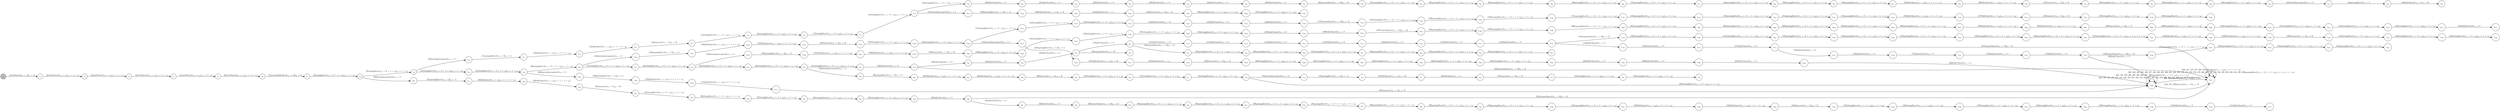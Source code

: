 digraph EFSM{
  graph [rankdir="LR", fontname="Latin Modern Math"];
  node [color="black", fillcolor="white", shape="circle", style="filled", fontname="Latin Modern Math"];
  edge [fontname="Latin Modern Math"];

  s0[fillcolor="gray", label=<s<sub>0</sub>>];
  s1[label=<s<sub>1</sub>>];
  s2[label=<s<sub>2</sub>>];
  s3[label=<s<sub>3</sub>>];
  s4[label=<s<sub>4</sub>>];
  s5[label=<s<sub>5</sub>>];
  s6[label=<s<sub>6</sub>>];
  s7[label=<s<sub>7</sub>>];
  s8[label=<s<sub>8</sub>>];
  s9[label=<s<sub>9</sub>>];
  s10[label=<s<sub>10</sub>>];
  s11[label=<s<sub>11</sub>>];
  s12[label=<s<sub>12</sub>>];
  s13[label=<s<sub>13</sub>>];
  s14[label=<s<sub>14</sub>>];
  s15[label=<s<sub>15</sub>>];
  s16[label=<s<sub>16</sub>>];
  s17[label=<s<sub>17</sub>>];
  s18[label=<s<sub>18</sub>>];
  s19[label=<s<sub>19</sub>>];
  s20[label=<s<sub>20</sub>>];
  s21[label=<s<sub>21</sub>>];
  s22[label=<s<sub>22</sub>>];
  s23[label=<s<sub>23</sub>>];
  s24[label=<s<sub>24</sub>>];
  s25[label=<s<sub>25</sub>>];
  s26[label=<s<sub>26</sub>>];
  s27[label=<s<sub>27</sub>>];
  s28[label=<s<sub>28</sub>>];
  s29[label=<s<sub>29</sub>>];
  s30[label=<s<sub>30</sub>>];
  s31[label=<s<sub>31</sub>>];
  s32[label=<s<sub>32</sub>>];
  s33[label=<s<sub>33</sub>>];
  s34[label=<s<sub>34</sub>>];
  s35[label=<s<sub>35</sub>>];
  s36[label=<s<sub>36</sub>>];
  s37[label=<s<sub>37</sub>>];
  s38[label=<s<sub>38</sub>>];
  s39[label=<s<sub>39</sub>>];
  s40[label=<s<sub>40</sub>>];
  s41[label=<s<sub>41</sub>>];
  s42[label=<s<sub>42</sub>>];
  s43[label=<s<sub>43</sub>>];
  s44[label=<s<sub>44</sub>>];
  s45[label=<s<sub>45</sub>>];
  s46[label=<s<sub>46</sub>>];
  s47[label=<s<sub>47</sub>>];
  s48[label=<s<sub>48</sub>>];
  s49[label=<s<sub>49</sub>>];
  s50[label=<s<sub>50</sub>>];
  s51[label=<s<sub>51</sub>>];
  s52[label=<s<sub>52</sub>>];
  s53[label=<s<sub>53</sub>>];
  s54[label=<s<sub>54</sub>>];
  s55[label=<s<sub>55</sub>>];
  s56[label=<s<sub>56</sub>>];
  s57[label=<s<sub>57</sub>>];
  s58[label=<s<sub>58</sub>>];
  s59[label=<s<sub>59</sub>>];
  s60[label=<s<sub>60</sub>>];
  s61[label=<s<sub>61</sub>>];
  s62[label=<s<sub>62</sub>>];
  s63[label=<s<sub>63</sub>>];
  s64[label=<s<sub>64</sub>>];
  s65[label=<s<sub>65</sub>>];
  s66[label=<s<sub>66</sub>>];
  s67[label=<s<sub>67</sub>>];
  s68[label=<s<sub>68</sub>>];
  s69[label=<s<sub>69</sub>>];
  s70[label=<s<sub>70</sub>>];
  s71[label=<s<sub>71</sub>>];
  s72[label=<s<sub>72</sub>>];
  s73[label=<s<sub>73</sub>>];
  s74[label=<s<sub>74</sub>>];
  s75[label=<s<sub>75</sub>>];
  s76[label=<s<sub>76</sub>>];
  s77[label=<s<sub>77</sub>>];
  s78[label=<s<sub>78</sub>>];
  s79[label=<s<sub>79</sub>>];
  s80[label=<s<sub>80</sub>>];
  s81[label=<s<sub>81</sub>>];
  s82[label=<s<sub>82</sub>>];
  s83[label=<s<sub>83</sub>>];
  s84[label=<s<sub>84</sub>>];
  s85[label=<s<sub>85</sub>>];
  s86[label=<s<sub>86</sub>>];
  s87[label=<s<sub>87</sub>>];
  s88[label=<s<sub>88</sub>>];
  s89[label=<s<sub>89</sub>>];
  s90[label=<s<sub>90</sub>>];
  s91[label=<s<sub>91</sub>>];
  s92[label=<s<sub>92</sub>>];
  s93[label=<s<sub>93</sub>>];
  s94[label=<s<sub>94</sub>>];
  s95[label=<s<sub>95</sub>>];
  s96[label=<s<sub>96</sub>>];
  s97[label=<s<sub>97</sub>>];
  s98[label=<s<sub>98</sub>>];
  s99[label=<s<sub>99</sub>>];
  s100[label=<s<sub>100</sub>>];
  s101[label=<s<sub>101</sub>>];
  s102[label=<s<sub>102</sub>>];
  s103[label=<s<sub>103</sub>>];
  s104[label=<s<sub>104</sub>>];
  s105[label=<s<sub>105</sub>>];
  s106[label=<s<sub>106</sub>>];
  s107[label=<s<sub>107</sub>>];
  s108[label=<s<sub>108</sub>>];
  s109[label=<s<sub>109</sub>>];
  s110[label=<s<sub>110</sub>>];
  s111[label=<s<sub>111</sub>>];
  s112[label=<s<sub>112</sub>>];
  s113[label=<s<sub>113</sub>>];
  s114[label=<s<sub>114</sub>>];
  s115[label=<s<sub>115</sub>>];
  s116[label=<s<sub>116</sub>>];
  s117[label=<s<sub>117</sub>>];
  s118[label=<s<sub>118</sub>>];
  s119[label=<s<sub>119</sub>>];
  s120[label=<s<sub>120</sub>>];
  s121[label=<s<sub>121</sub>>];
  s122[label=<s<sub>122</sub>>];
  s123[label=<s<sub>123</sub>>];
  s124[label=<s<sub>124</sub>>];
  s125[label=<s<sub>125</sub>>];
  s126[label=<s<sub>126</sub>>];
  s127[label=<s<sub>127</sub>>];
  s128[label=<s<sub>128</sub>>];
  s129[label=<s<sub>129</sub>>];
  s130[label=<s<sub>130</sub>>];
  s131[label=<s<sub>131</sub>>];
  s132[label=<s<sub>132</sub>>];
  s133[label=<s<sub>133</sub>>];
  s134[label=<s<sub>134</sub>>];
  s135[label=<s<sub>135</sub>>];
  s136[label=<s<sub>136</sub>>];
  s137[label=<s<sub>137</sub>>];
  s138[label=<s<sub>138</sub>>];
  s139[label=<s<sub>139</sub>>];
  s140[label=<s<sub>140</sub>>];
  s141[label=<s<sub>141</sub>>];
  s142[label=<s<sub>142</sub>>];
  s143[label=<s<sub>143</sub>>];
  s144[label=<s<sub>144</sub>>];
  s145[label=<s<sub>145</sub>>];
  s146[label=<s<sub>146</sub>>];
  s147[label=<s<sub>147</sub>>];
  s148[label=<s<sub>148</sub>>];
  s149[label=<s<sub>149</sub>>];
  s150[label=<s<sub>150</sub>>];
  s151[label=<s<sub>151</sub>>];
  s152[label=<s<sub>152</sub>>];
  s153[label=<s<sub>153</sub>>];
  s154[label=<s<sub>154</sub>>];
  s155[label=<s<sub>155</sub>>];
  s156[label=<s<sub>156</sub>>];
  s157[label=<s<sub>157</sub>>];
  s158[label=<s<sub>158</sub>>];
  s159[label=<s<sub>159</sub>>];
  s160[label=<s<sub>160</sub>>];
  s161[label=<s<sub>161</sub>>];
  s162[label=<s<sub>162</sub>>];
  s163[label=<s<sub>163</sub>>];
  s164[label=<s<sub>164</sub>>];
  s165[label=<s<sub>165</sub>>];
  s166[label=<s<sub>166</sub>>];
  s167[label=<s<sub>167</sub>>];
  s168[label=<s<sub>168</sub>>];
  s169[label=<s<sub>169</sub>>];
  s170[label=<s<sub>170</sub>>];
  s171[label=<s<sub>171</sub>>];
  s172[label=<s<sub>172</sub>>];
  s173[label=<s<sub>173</sub>>];
  s174[label=<s<sub>174</sub>>];
  s175[label=<s<sub>175</sub>>];
  s176[label=<s<sub>176</sub>>];
  s177[label=<s<sub>177</sub>>];
  s178[label=<s<sub>178</sub>>];
  s179[label=<s<sub>179</sub>>];
  s180[label=<s<sub>180</sub>>];
  s181[label=<s<sub>181</sub>>];
  s182[label=<s<sub>182</sub>>];
  s183[label=<s<sub>183</sub>>];
  s184[label=<s<sub>184</sub>>];
  s185[label=<s<sub>185</sub>>];
  s186[label=<s<sub>186</sub>>];
  s187[label=<s<sub>187</sub>>];
  s188[label=<s<sub>188</sub>>];
  s189[label=<s<sub>189</sub>>];
  s190[label=<s<sub>190</sub>>];
  s191[label=<s<sub>191</sub>>];
  s192[label=<s<sub>192</sub>>];
  s193[label=<s<sub>193</sub>>];
  s194[label=<s<sub>194</sub>>];
  s195[label=<s<sub>195</sub>>];
  s196[label=<s<sub>196</sub>>];
  s197[label=<s<sub>197</sub>>];
  s198[label=<s<sub>198</sub>>];
  s199[label=<s<sub>199</sub>>];
  s200[label=<s<sub>200</sub>>];
  s201[label=<s<sub>201</sub>>];
  s202[label=<s<sub>202</sub>>];
  s203[label=<s<sub>203</sub>>];
  s204[label=<s<sub>204</sub>>];
  s205[label=<s<sub>205</sub>>];
  s206[label=<s<sub>206</sub>>];
  s207[label=<s<sub>207</sub>>];
  s208[label=<s<sub>208</sub>>];
  s209[label=<s<sub>209</sub>>];
  s210[label=<s<sub>210</sub>>];
  s211[label=<s<sub>211</sub>>];
  s212[label=<s<sub>212</sub>>];
  s213[label=<s<sub>213</sub>>];
  s214[label=<s<sub>214</sub>>];
  s215[label=<s<sub>215</sub>>];
  s216[label=<s<sub>216</sub>>];
  s217[label=<s<sub>217</sub>>];
  s218[label=<s<sub>218</sub>>];
  s219[label=<s<sub>219</sub>>];
  s220[label=<s<sub>220</sub>>];
  s221[label=<s<sub>221</sub>>];
  s222[label=<s<sub>222</sub>>];
  s223[label=<s<sub>223</sub>>];
  s224[label=<s<sub>224</sub>>];
  s225[label=<s<sub>225</sub>>];
  s226[label=<s<sub>226</sub>>];
  s227[label=<s<sub>227</sub>>];
  s228[label=<s<sub>228</sub>>];
  s231[label=<s<sub>231</sub>>];

  s0->s1[label=<<i> [1]setTimer:0/o<sub>1</sub> := 5&#91;r<sub>1</sub> := 4&#93;</i>>];
  s1->s2[label=<<i> [2]waitTimer:0/o<sub>1</sub> := r<sub>1</sub>&#91;r<sub>1</sub> := -1 + r<sub>1</sub>&#93;</i>>];
  s2->s3[label=<<i> [3]waitTimer:0/o<sub>1</sub> := r<sub>1</sub>&#91;r<sub>1</sub> := -1 + r<sub>1</sub>&#93;</i>>];
  s3->s4[label=<<i> [4]waitTimer:0/o<sub>1</sub> := r<sub>1</sub>&#91;r<sub>1</sub> := -1 + r<sub>1</sub>&#93;</i>>];
  s4->s5[label=<<i> [5]waitTimer:0/o<sub>1</sub> := r<sub>1</sub>&#91;r<sub>1</sub> := -1 + r<sub>1</sub>&#93;</i>>];
  s5->s6[label=<<i> [6]waitTimer:0/o<sub>1</sub> := r<sub>1</sub>&#91;r<sub>1</sub> := -1 + r<sub>1</sub>&#93;</i>>];
  s6->s7[label=<<i> [7]systemInitReady:0/o<sub>1</sub> := 10&#91;r<sub>2</sub> := 0&#93;</i>>];
  s7->s8[label=<<i> [8]closingDoor:0/o<sub>1</sub> := 9 + -1 &times; r<sub>2</sub>&#91;r<sub>2</sub> := 1 + r<sub>2</sub>&#93;</i>>];
  s8->s9[label=<<i> [9]closingDoor:0/o<sub>1</sub> := 9 + -1 &times; r<sub>2</sub>&#91;r<sub>2</sub> := 1 + r<sub>2</sub>&#93;</i>>];
  s9->s10[label=<<i> [10]buttonInterrupted:0/o<sub>1</sub> := 3</i>>];
  s10->s11[label=<<i> [11]openingDoor:0/o<sub>1</sub> := 2&#91;r<sub>3</sub> := 1&#93;</i>>];
  s11->s12[label=<<i> [12]fullyOpen:0/o<sub>1</sub> := r<sub>3</sub>&#91;r<sub>3</sub> := 1 + -1 &times; r<sub>3</sub>&#93;</i>>];
  s12->s13[label=<<i> [13]fullyOpen:0/o<sub>1</sub> := r<sub>3</sub>&#91;r<sub>3</sub> := 1 + -1 &times; r<sub>3</sub>&#93;</i>>];
  s13->s14[label=<<i> [14]timeout:0/o<sub>1</sub> := 5&#91;r<sub>4</sub> := 9&#93;</i>>];
  s14->s15[label=<<i> [15]closingDoor:0/o<sub>1</sub> := -5 + r<sub>4</sub>&#91;r<sub>4</sub> := -1 + r<sub>4</sub>&#93;</i>>];
  s15->s16[label=<<i> [16]closingDoor:0/o<sub>1</sub> := -5 + r<sub>4</sub>&#91;r<sub>4</sub> := -1 + r<sub>4</sub>&#93;</i>>];
  s16->s17[label=<<i> [17]closingDoor:0/o<sub>1</sub> := -5 + r<sub>4</sub>&#91;r<sub>4</sub> := -1 + r<sub>4</sub>&#93;</i>>];
  s17->s18[label=<<i> [18]closingDoor:0/o<sub>1</sub> := -5 + r<sub>4</sub>&#91;r<sub>4</sub> := -1 + r<sub>4</sub>&#93;</i>>];
  s18->s19[label=<<i> [19]closingDoor:0/o<sub>1</sub> := -5 + r<sub>4</sub>&#91;r<sub>4</sub> := -1 + r<sub>4</sub>&#93;</i>>];
  s19->s20[label=<<i> [20]fullyClosed:0/o<sub>1</sub> := 0</i>>];
  s20->s21[label=<<i> [21]fullyClosed:0/o<sub>1</sub> := 0</i>>];
  s21->s22[label=<<i> [22]fullyClosed:0/o<sub>1</sub> := 0</i>>];
  s22->s23[label=<<i> [23]fullyClosed:0/o<sub>1</sub> := 0</i>>];
  s23->s24[label=<<i> [24]fullyClosed:0/o<sub>1</sub> := 0</i>>];
  s24->s25[label=<<i> [25]fullyClosed:0/o<sub>1</sub> := 0</i>>];
  s25->s26[label=<<i> [26]requestOpen:0/o<sub>1</sub> := 10&#91;r<sub>5</sub> := 2&#93;</i>>];
  s26->s27[label=<<i> [27]openingDoor:0/o<sub>1</sub> := 11 + -1 &times; r<sub>5</sub>&#91;r<sub>5</sub> := 1 + r<sub>5</sub>&#93;</i>>];
  s27->s28[label=<<i> [28]openingDoor:0/o<sub>1</sub> := 11 + -1 &times; r<sub>5</sub>&#91;r<sub>5</sub> := 1 + r<sub>5</sub>&#93;</i>>];
  s28->s29[label=<<i> [29]openingDoor:0/o<sub>1</sub> := 11 + -1 &times; r<sub>5</sub>&#91;r<sub>5</sub> := 1 + r<sub>5</sub>&#93;</i>>];
  s29->s30[label=<<i> [30]openingDoor:0/o<sub>1</sub> := 11 + -1 &times; r<sub>5</sub>&#91;r<sub>5</sub> := 1 + r<sub>5</sub>&#93;</i>>];
  s30->s31[label=<<i> [31]openingDoor:0/o<sub>1</sub> := 11 + -1 &times; r<sub>5</sub>&#91;r<sub>5</sub> := 1 + r<sub>5</sub>&#93;</i>>];
  s31->s32[label=<<i> [32]openingDoor:0/o<sub>1</sub> := 11 + -1 &times; r<sub>5</sub>&#91;r<sub>5</sub> := 1 + r<sub>5</sub>&#93;</i>>];
  s32->s33[label=<<i> [33]openingDoor:0/o<sub>1</sub> := 11 + -1 &times; r<sub>5</sub>&#91;r<sub>5</sub> := 1 + r<sub>5</sub>&#93;</i>>];
  s33->s34[label=<<i> [34]openingDoor:0/o<sub>1</sub> := 11 + -1 &times; r<sub>5</sub>&#91;r<sub>5</sub> := 1 + r<sub>5</sub>&#93;</i>>];
  s34->s35[label=<<i> [35]fullyOpen:0/o<sub>1</sub> := r<sub>3</sub>&#91;r<sub>3</sub> := 1 + -1 &times; r<sub>3</sub>&#93;</i>>];
  s35->s36[label=<<i> [36]fullyOpen:0/o<sub>1</sub> := r<sub>3</sub>&#91;r<sub>3</sub> := 1 + -1 &times; r<sub>3</sub>&#93;</i>>];
  s36->s37[label=<<i> [37]timeout:0/o<sub>1</sub> := 5&#91;r<sub>6</sub> := 5&#93;</i>>];
  s37->s38[label=<<i> [38]closingDoor:0/o<sub>1</sub> := -1 + r<sub>6</sub>&#91;r<sub>6</sub> := -1 + r<sub>6</sub>&#93;</i>>];
  s38->s39[label=<<i> [39]closingDoor:0/o<sub>1</sub> := -1 + r<sub>6</sub>&#91;r<sub>6</sub> := -1 + r<sub>6</sub>&#93;</i>>];
  s39->s40[label=<<i> [40]closingDoor:0/o<sub>1</sub> := -1 + r<sub>6</sub>&#91;r<sub>6</sub> := -1 + r<sub>6</sub>&#93;</i>>];
  s40->s41[label=<<i> [41]buttonInterrupted:0/o<sub>1</sub> := 3</i>>];
  s41->s42[label=<<i> [42]openingDoor:0/o<sub>1</sub> := 2</i>>];
  s42->s43[label=<<i> [43]fullyOpen:0/o<sub>1</sub> := 1&#91;r<sub>7</sub> := 0&#93;</i>>];
  s9->s44[label=<<i> [44]closingDoor:0/o<sub>1</sub> := 9 + -1 &times; r<sub>2</sub>&#91;r<sub>2</sub> := 1 + r<sub>2</sub>&#93;</i>>];
  s44->s45[label=<<i> [45]closingDoor:0/o<sub>1</sub> := 9 + -1 &times; r<sub>2</sub>&#91;r<sub>2</sub> := 1 + r<sub>2</sub>&#93;</i>>];
  s45->s46[label=<<i> [46]closingDoor:0/o<sub>1</sub> := 9 + -1 &times; r<sub>2</sub>&#91;r<sub>2</sub> := 1 + r<sub>2</sub>&#93;</i>>];
  s46->s47[label=<<i> [47]closingDoor:0/o<sub>1</sub> := 9 + -1 &times; r<sub>2</sub>&#91;r<sub>2</sub> := 1 + r<sub>2</sub>&#93;</i>>];
  s47->s48[label=<<i> [48]closingDoor:0/o<sub>1</sub> := 9 + -1 &times; r<sub>2</sub>&#91;r<sub>2</sub> := 1 + r<sub>2</sub>&#93;</i>>];
  s48->s49[label=<<i> [49]closingDoor:0/o<sub>1</sub> := 9 + -1 &times; r<sub>2</sub>&#91;r<sub>2</sub> := 1 + r<sub>2</sub>&#93;</i>>];
  s49->s50[label=<<i> [50]closingDoor:0/o<sub>1</sub> := 9 + -1 &times; r<sub>2</sub>&#91;r<sub>2</sub> := 1 + r<sub>2</sub>&#93;</i>>];
  s50->s51[label=<<i> [51]closingDoor:0/o<sub>1</sub> := 9 + -1 &times; r<sub>2</sub>&#91;r<sub>2</sub> := 1 + r<sub>2</sub>&#93;</i>>];
  s51->s52[label=<<i> [52]fullyClosed:0/o<sub>1</sub> := 0</i>>];
  s52->s53[label=<<i> [53]fullyClosed:0/o<sub>1</sub> := 0</i>>];
  s53->s54[label=<<i> [54]fullyClosed:0/o<sub>1</sub> := 0</i>>];
  s54->s55[label=<<i> [55]fullyClosed:0/o<sub>1</sub> := 0</i>>];
  s55->s56[label=<<i> [56]requestOpen:0/o<sub>1</sub> := 10</i>>];
  s55->s57[label=<<i> [57]fullyClosed:0/o<sub>1</sub> := 0</i>>];
  s57->s58[label=<<i> [58]requestOpen:0/o<sub>1</sub> := 10&#91;r<sub>5</sub> := 2&#93;</i>>];
  s58->s59[label=<<i> [59]openingDoor:0/o<sub>1</sub> := 11 + -1 &times; r<sub>5</sub>&#91;r<sub>5</sub> := 1 + r<sub>5</sub>&#93;</i>>];
  s59->s60[label=<<i> [60]openingDoor:0/o<sub>1</sub> := 11 + -1 &times; r<sub>5</sub>&#91;r<sub>5</sub> := 1 + r<sub>5</sub>&#93;</i>>];
  s60->s61[label=<<i> [61]openingDoor:0/o<sub>1</sub> := 11 + -1 &times; r<sub>5</sub>&#91;r<sub>5</sub> := 1 + r<sub>5</sub>&#93;</i>>];
  s61->s62[label=<<i> [62]openingDoor:0/o<sub>1</sub> := 11 + -1 &times; r<sub>5</sub>&#91;r<sub>5</sub> := 1 + r<sub>5</sub>&#93;</i>>];
  s62->s63[label=<<i> [63]openingDoor:0/o<sub>1</sub> := 11 + -1 &times; r<sub>5</sub>&#91;r<sub>5</sub> := 1 + r<sub>5</sub>&#93;</i>>];
  s63->s64[label=<<i> [64]openingDoor:0/o<sub>1</sub> := 11 + -1 &times; r<sub>5</sub>&#91;r<sub>5</sub> := 1 + r<sub>5</sub>&#93;</i>>];
  s50->s65[label=<<i> [65]buttonInterrupted:0/o<sub>1</sub> := 3</i>>];
  s65->s66[label=<<i> [66]openingDoor:0/o<sub>1</sub> := 2&#91;r<sub>3</sub> := 1&#93;</i>>];
  s66->s67[label=<<i> [67]fullyOpen:0/o<sub>1</sub> := r<sub>3</sub>&#91;r<sub>3</sub> := 1 + -1 &times; r<sub>3</sub>&#93;</i>>];
  s67->s68[label=<<i> [68]fullyOpen:0/o<sub>1</sub> := r<sub>3</sub>&#91;r<sub>3</sub> := 1 + -1 &times; r<sub>3</sub>&#93;</i>>];
  s68->s69[label=<<i> [69]timeout:0/o<sub>1</sub> := 5&#91;r<sub>4</sub> := 9&#93;</i>>];
  s69->s70[label=<<i> [70]closingDoor:0/o<sub>1</sub> := -5 + r<sub>4</sub>&#91;r<sub>4</sub> := -1 + r<sub>4</sub>&#93;</i>>];
  s70->s71[label=<<i> [71]closingDoor:0/o<sub>1</sub> := -5 + r<sub>4</sub>&#91;r<sub>4</sub> := -1 + r<sub>4</sub>&#93;</i>>];
  s71->s72[label=<<i> [72]closingDoor:0/o<sub>1</sub> := -5 + r<sub>4</sub>&#91;r<sub>4</sub> := -1 + r<sub>4</sub>&#93;</i>>];
  s72->s73[label=<<i> [73]buttonInterrupted:0/o<sub>1</sub> := 3</i>>];
  s73->s74[label=<<i> [74]openingDoor:0/o<sub>1</sub> := 2&#91;r<sub>7</sub> := 1&#93;</i>>];
  s74->s75[label=<<i> [75]fullyOpen:0/o<sub>1</sub> := r<sub>7</sub>&#91;r<sub>7</sub> := 0&#93;</i>>];
  s75->s76[label=<<i> [76]fullyOpen:0/o<sub>1</sub> := r<sub>7</sub></i>>];
  s76->s77[label=<<i> [77]timeout:0/o<sub>1</sub> := 5&#91;r<sub>6</sub> := 5&#93;</i>>];
  s77->s78[label=<<i> [78]closingDoor:0/o<sub>1</sub> := -1 + r<sub>6</sub>&#91;r<sub>6</sub> := -1 + r<sub>6</sub>&#93;</i>>];
  s78->s79[label=<<i> [79]closingDoor:0/o<sub>1</sub> := -1 + r<sub>6</sub>&#91;r<sub>6</sub> := -1 + r<sub>6</sub>&#93;</i>>];
  s8->s80[label=<<i> [80]buttonInterrupted:0/o<sub>1</sub> := 3</i>>];
  s80->s81[label=<<i> [81]openingDoor:0/o<sub>1</sub> := 2&#91;r<sub>3</sub> := 1&#93;</i>>];
  s81->s82[label=<<i> [82]fullyOpen:0/o<sub>1</sub> := r<sub>3</sub>&#91;r<sub>3</sub> := 1 + -1 &times; r<sub>3</sub>&#93;</i>>];
  s82->s83[label=<<i> [83]fullyOpen:0/o<sub>1</sub> := r<sub>3</sub>&#91;r<sub>3</sub> := 1 + -1 &times; r<sub>3</sub>&#93;</i>>];
  s83->s84[label=<<i> [84]timeout:0/o<sub>1</sub> := 5&#91;r<sub>4</sub> := 9&#93;</i>>];
  s84->s85[label=<<i> [85]closingDoor:0/o<sub>1</sub> := -5 + r<sub>4</sub>&#91;r<sub>4</sub> := -1 + r<sub>4</sub>&#93;</i>>];
  s85->s86[label=<<i> [86]closingDoor:0/o<sub>1</sub> := -5 + r<sub>4</sub>&#91;r<sub>4</sub> := -1 + r<sub>4</sub>&#93;</i>>];
  s86->s87[label=<<i> [87]closingDoor:0/o<sub>1</sub> := -5 + r<sub>4</sub>&#91;r<sub>4</sub> := -1 + r<sub>4</sub>&#93;</i>>];
  s87->s88[label=<<i> [88]closingDoor:0/o<sub>1</sub> := -5 + r<sub>4</sub>&#91;r<sub>4</sub> := -1 + r<sub>4</sub>&#93;</i>>];
  s88->s89[label=<<i> [89]closingDoor:0/o<sub>1</sub> := -5 + r<sub>4</sub>&#91;r<sub>4</sub> := -1 + r<sub>4</sub>&#93;</i>>];
  s89->s90[label=<<i> [90]fullyClosed:0/o<sub>1</sub> := 0</i>>];
  s90->s91[label=<<i> [91]fullyClosed:0/o<sub>1</sub> := 0</i>>];
  s91->s92[label=<<i> [92]fullyClosed:0/o<sub>1</sub> := 0</i>>];
  s92->s93[label=<<i> [93]requestOpen:0/o<sub>1</sub> := 10&#91;r<sub>5</sub> := 2&#93;</i>>];
  s93->s94[label=<<i> [94]openingDoor:0/o<sub>1</sub> := 11 + -1 &times; r<sub>5</sub>&#91;r<sub>5</sub> := 1 + r<sub>5</sub>&#93;</i>>];
  s94->s95[label=<<i> [95]openingDoor:0/o<sub>1</sub> := 11 + -1 &times; r<sub>5</sub>&#91;r<sub>5</sub> := 1 + r<sub>5</sub>&#93;</i>>];
  s95->s96[label=<<i> [96]openingDoor:0/o<sub>1</sub> := 11 + -1 &times; r<sub>5</sub>&#91;r<sub>5</sub> := 1 + r<sub>5</sub>&#93;</i>>];
  s96->s97[label=<<i> [97]openingDoor:0/o<sub>1</sub> := 11 + -1 &times; r<sub>5</sub>&#91;r<sub>5</sub> := 1 + r<sub>5</sub>&#93;</i>>];
  s97->s98[label=<<i> [98]openingDoor:0/o<sub>1</sub> := 11 + -1 &times; r<sub>5</sub>&#91;r<sub>5</sub> := 1 + r<sub>5</sub>&#93;</i>>];
  s98->s99[label=<<i> [99]openingDoor:0/o<sub>1</sub> := 11 + -1 &times; r<sub>5</sub>&#91;r<sub>5</sub> := 1 + r<sub>5</sub>&#93;</i>>];
  s99->s100[label=<<i> [100]openingDoor:0/o<sub>1</sub> := 11 + -1 &times; r<sub>5</sub>&#91;r<sub>5</sub> := 1 + r<sub>5</sub>&#93;</i>>];
  s100->s101[label=<<i> [101]openingDoor:0/o<sub>1</sub> := 11 + -1 &times; r<sub>5</sub>&#91;r<sub>5</sub> := 1 + r<sub>5</sub>&#93;</i>>];
  s101->s102[label=<<i> [102]fullyOpen:0/o<sub>1</sub> := r<sub>3</sub>&#91;r<sub>3</sub> := 1 + -1 &times; r<sub>3</sub>&#93;</i>>];
  s102->s103[label=<<i> [103]fullyOpen:0/o<sub>1</sub> := r<sub>3</sub>&#91;r<sub>3</sub> := 1 + -1 &times; r<sub>3</sub>&#93;</i>>];
  s103->s104[label=<<i> [104]timeout:0/o<sub>1</sub> := 5&#91;r<sub>6</sub> := 5&#93;</i>>];
  s104->s105[label=<<i> [105]closingDoor:0/o<sub>1</sub> := -1 + r<sub>6</sub>&#91;r<sub>6</sub> := -1 + r<sub>6</sub>&#93;</i>>];
  s105->s106[label=<<i> [106]closingDoor:0/o<sub>1</sub> := -1 + r<sub>6</sub>&#91;r<sub>6</sub> := -1 + r<sub>6</sub>&#93;</i>>];
  s106->s107[label=<<i> [107]closingDoor:0/o<sub>1</sub> := -1 + r<sub>6</sub>&#91;r<sub>6</sub> := -1 + r<sub>6</sub>&#93;</i>>];
  s107->s108[label=<<i> [108]closingDoor:0/o<sub>1</sub> := -1 + r<sub>6</sub>&#91;r<sub>6</sub> := -1 + r<sub>6</sub>&#93;</i>>];
  s108->s109[label=<<i> [109]closingDoor:0/o<sub>1</sub> := -1 + r<sub>6</sub>&#91;r<sub>6</sub> := -1 + r<sub>6</sub>&#93;</i>>];
  s109->s110[label=<<i> [110]fullyClosed:0/o<sub>1</sub> := 0</i>>];
  s110->s111[label=<<i> [111]fullyClosed:0/o<sub>1</sub> := 0</i>>];
  s57->s112[label=<<i> [112]fullyClosed:0/o<sub>1</sub> := 0</i>>];
  s112->s113[label=<<i> [113]fullyClosed:0/o<sub>1</sub> := 0</i>>];
  s113->s114[label=<<i> [114]fullyClosed:0/o<sub>1</sub> := 0</i>>];
  s114->s115[label=<<i> [115]fullyClosed:0/o<sub>1</sub> := 0</i>>];
  s115->s116[label=<<i> [116]fullyClosed:0/o<sub>1</sub> := 0</i>>];
  s116->s117[label=<<i> [117]fullyClosed:0/o<sub>1</sub> := 0</i>>];
  s117->s118[label=<<i> [118]fullyClosed:0/o<sub>1</sub> := 0</i>>];
  s118->s119[label=<<i> [119]requestOpen:0/o<sub>1</sub> := 10&#91;r<sub>5</sub> := 2&#93;</i>>];
  s119->s120[label=<<i> [120]openingDoor:0/o<sub>1</sub> := 11 + -1 &times; r<sub>5</sub>&#91;r<sub>5</sub> := 1 + r<sub>5</sub>&#93;</i>>];
  s120->s121[label=<<i> [121]openingDoor:0/o<sub>1</sub> := 11 + -1 &times; r<sub>5</sub>&#91;r<sub>5</sub> := 1 + r<sub>5</sub>&#93;</i>>];
  s121->s122[label=<<i> [122]openingDoor:0/o<sub>1</sub> := 11 + -1 &times; r<sub>5</sub>&#91;r<sub>5</sub> := 1 + r<sub>5</sub>&#93;</i>>];
  s122->s123[label=<<i> [123]openingDoor:0/o<sub>1</sub> := 11 + -1 &times; r<sub>5</sub>&#91;r<sub>5</sub> := 1 + r<sub>5</sub>&#93;</i>>];
  s123->s124[label=<<i> [124]openingDoor:0/o<sub>1</sub> := 11 + -1 &times; r<sub>5</sub>&#91;r<sub>5</sub> := 1 + r<sub>5</sub>&#93;</i>>];
  s124->s125[label=<<i> [125]openingDoor:0/o<sub>1</sub> := 11 + -1 &times; r<sub>5</sub>&#91;r<sub>5</sub> := 1 + r<sub>5</sub>&#93;</i>>];
  s125->s126[label=<<i> [126]openingDoor:0/o<sub>1</sub> := 11 + -1 &times; r<sub>5</sub>&#91;r<sub>5</sub> := 1 + r<sub>5</sub>&#93;</i>>];
  s126->s127[label=<<i> [127]openingDoor:0/o<sub>1</sub> := 11 + -1 &times; r<sub>5</sub>&#91;r<sub>3</sub> := 1, r<sub>5</sub> := 1 + r<sub>5</sub>&#93;</i>>];
  s127->s128[label=<<i> [128]fullyOpen:0/o<sub>1</sub> := r<sub>3</sub>&#91;r<sub>3</sub> := 1 + -1 &times; r<sub>3</sub>&#93;</i>>];
  s128->s129[label=<<i> [129]fullyOpen:0/o<sub>1</sub> := r<sub>3</sub>&#91;r<sub>3</sub> := 1 + -1 &times; r<sub>3</sub>&#93;</i>>];
  s129->s130[label=<<i> [130]timeout:0/o<sub>1</sub> := 5&#91;r<sub>4</sub> := 9&#93;</i>>];
  s130->s131[label=<<i> [131]closingDoor:0/o<sub>1</sub> := -5 + r<sub>4</sub>&#91;r<sub>4</sub> := -1 + r<sub>4</sub>&#93;</i>>];
  s131->s132[label=<<i> [132]closingDoor:0/o<sub>1</sub> := -5 + r<sub>4</sub>&#91;r<sub>4</sub> := -1 + r<sub>4</sub>&#93;</i>>];
  s132->s133[label=<<i> [133]closingDoor:0/o<sub>1</sub> := -5 + r<sub>4</sub>&#91;r<sub>4</sub> := -1 + r<sub>4</sub>&#93;</i>>];
  s46->s134[label=<<i> [134]buttonInterrupted:0/o<sub>1</sub> := 3</i>>];
  s134->s135[label=<<i> [135]openingDoor:0/o<sub>1</sub> := 2&#91;r<sub>3</sub> := 1&#93;</i>>];
  s135->s136[label=<<i> [136]fullyOpen:0/o<sub>1</sub> := r<sub>3</sub>&#91;r<sub>3</sub> := 1 + -1 &times; r<sub>3</sub>&#93;</i>>];
  s136->s137[label=<<i> [137]fullyOpen:0/o<sub>1</sub> := r<sub>3</sub>&#91;r<sub>3</sub> := 1 + -1 &times; r<sub>3</sub>&#93;</i>>];
  s137->s138[label=<<i> [138]timeout:0/o<sub>1</sub> := 5&#91;r<sub>4</sub> := 9&#93;</i>>];
  s138->s139[label=<<i> [139]closingDoor:0/o<sub>1</sub> := -5 + r<sub>4</sub>&#91;r<sub>4</sub> := -1 + r<sub>4</sub>&#93;</i>>];
  s139->s140[label=<<i> [140]closingDoor:0/o<sub>1</sub> := -5 + r<sub>4</sub>&#91;r<sub>4</sub> := -1 + r<sub>4</sub>&#93;</i>>];
  s140->s141[label=<<i> [141]closingDoor:0/o<sub>1</sub> := -5 + r<sub>4</sub>&#91;r<sub>4</sub> := -1 + r<sub>4</sub>&#93;</i>>];
  s141->s142[label=<<i> [142]closingDoor:0/o<sub>1</sub> := -5 + r<sub>4</sub>&#91;r<sub>4</sub> := -1 + r<sub>4</sub>&#93;</i>>];
  s142->s143[label=<<i> [143]closingDoor:0/o<sub>1</sub> := -5 + r<sub>4</sub>&#91;r<sub>4</sub> := -1 + r<sub>4</sub>&#93;</i>>];
  s143->s144[label=<<i> [144]fullyClosed:0/o<sub>1</sub> := 0</i>>];
  s144->s145[label=<<i> [145]fullyClosed:0/o<sub>1</sub> := 0</i>>];
  s145->s146[label=<<i> [146]fullyClosed:0/o<sub>1</sub> := 0</i>>];
  s146->s147[label=<<i> [147]requestOpen:0/o<sub>1</sub> := 10&#91;r<sub>5</sub> := 2&#93;</i>>];
  s147->s148[label=<<i> [148]openingDoor:0/o<sub>1</sub> := 11 + -1 &times; r<sub>5</sub>&#91;r<sub>5</sub> := 1 + r<sub>5</sub>&#93;</i>>];
  s148->s149[label=<<i> [149]openingDoor:0/o<sub>1</sub> := 11 + -1 &times; r<sub>5</sub>&#91;r<sub>5</sub> := 1 + r<sub>5</sub>&#93;</i>>];
  s149->s150[label=<<i> [150]openingDoor:0/o<sub>1</sub> := 11 + -1 &times; r<sub>5</sub>&#91;r<sub>5</sub> := 1 + r<sub>5</sub>&#93;</i>>];
  s150->s151[label=<<i> [151]openingDoor:0/o<sub>1</sub> := 11 + -1 &times; r<sub>5</sub>&#91;r<sub>5</sub> := 1 + r<sub>5</sub>&#93;</i>>];
  s151->s152[label=<<i> [152]openingDoor:0/o<sub>1</sub> := 11 + -1 &times; r<sub>5</sub>&#91;r<sub>5</sub> := 1 + r<sub>5</sub>&#93;</i>>];
  s152->s153[label=<<i> [153]openingDoor:0/o<sub>1</sub> := 11 + -1 &times; r<sub>5</sub>&#91;r<sub>5</sub> := 1 + r<sub>5</sub>&#93;</i>>];
  s153->s154[label=<<i> [154]openingDoor:0/o<sub>1</sub> := 11 + -1 &times; r<sub>5</sub>&#91;r<sub>5</sub> := 1 + r<sub>5</sub>&#93;</i>>];
  s154->s155[label=<<i> [155]openingDoor:0/o<sub>1</sub> := 11 + -1 &times; r<sub>5</sub>&#91;r<sub>5</sub> := 1 + r<sub>5</sub>&#93;</i>>];
  s155->s156[label=<<i> [156]fullyOpen:0/o<sub>1</sub> := r<sub>3</sub>&#91;r<sub>3</sub> := 1 + -1 &times; r<sub>3</sub>&#93;</i>>];
  s156->s157[label=<<i> [157]fullyOpen:0/o<sub>1</sub> := r<sub>3</sub>&#91;r<sub>3</sub> := 1 + -1 &times; r<sub>3</sub>&#93;</i>>];
  s157->s158[label=<<i> [158]timeout:0/o<sub>1</sub> := 5&#91;r<sub>6</sub> := 5&#93;</i>>];
  s158->s159[label=<<i> [159]closingDoor:0/o<sub>1</sub> := -1 + r<sub>6</sub>&#91;r<sub>6</sub> := -1 + r<sub>6</sub>&#93;</i>>];
  s159->s160[label=<<i> [160]closingDoor:0/o<sub>1</sub> := -1 + r<sub>6</sub>&#91;r<sub>6</sub> := -1 + r<sub>6</sub>&#93;</i>>];
  s18->s161[label=<<i> [161]buttonInterrupted:0/o<sub>1</sub> := 3</i>>];
  s161->s162[label=<<i> [162]openingDoor:0/o<sub>1</sub> := 2&#91;r<sub>7</sub> := 1&#93;</i>>];
  s162->s163[label=<<i> [163]fullyOpen:0/o<sub>1</sub> := r<sub>7</sub>&#91;r<sub>7</sub> := 0&#93;</i>>];
  s163->s164[label=<<i> [164]fullyOpen:0/o<sub>1</sub> := r<sub>7</sub></i>>];
  s164->s165[label=<<i> [165]timeout:0/o<sub>1</sub> := 5&#91;r<sub>6</sub> := 5&#93;</i>>];
  s165->s166[label=<<i> [166]closingDoor:0/o<sub>1</sub> := -1 + r<sub>6</sub>&#91;r<sub>6</sub> := -1 + r<sub>6</sub>&#93;</i>>];
  s166->s167[label=<<i> [167]closingDoor:0/o<sub>1</sub> := -1 + r<sub>6</sub>&#91;r<sub>6</sub> := -1 + r<sub>6</sub>&#93;</i>>];
  s45->s168[label=<<i> [168]buttonInterrupted:0/o<sub>1</sub> := 3</i>>];
  s168->s169[label=<<i> [169]openingDoor:0/o<sub>1</sub> := 2&#91;r<sub>3</sub> := 1&#93;</i>>];
  s169->s170[label=<<i> [170]fullyOpen:0/o<sub>1</sub> := r<sub>3</sub>&#91;r<sub>3</sub> := 1 + -1 &times; r<sub>3</sub>&#93;</i>>];
  s170->s171[label=<<i> [171]fullyOpen:0/o<sub>1</sub> := r<sub>3</sub>&#91;r<sub>3</sub> := 1 + -1 &times; r<sub>3</sub>&#93;</i>>];
  s118->s172[label=<<i> [172]fullyClosed:0/o<sub>1</sub> := 0</i>>];
  s172->s173[label=<<i> [173]fullyClosed:0/o<sub>1</sub> := 0</i>>];
  s173->s174[label=<<i> [174]fullyClosed:0/o<sub>1</sub> := 0</i>>];
  s174->s175[label=<<i> [175]fullyClosed:0/o<sub>1</sub> := 0</i>>];
  s175->s176[label=<<i> [176]fullyClosed:0/o<sub>1</sub> := 0</i>>];
  s176->s177[label=<<i> [177]fullyClosed:0/o<sub>1</sub> := 0</i>>];
  s177->s178[label=<<i> [178]fullyClosed:0/o<sub>1</sub> := 0</i>>];
  s178->s179[label=<<i> [179]fullyClosed:0/o<sub>1</sub> := 0</i>>];
  s179->s180[label=<<i> [180]requestOpen:0/o<sub>1</sub> := 10&#91;r<sub>5</sub> := 2&#93;</i>>];
  s180->s181[label=<<i> [181]openingDoor:0/o<sub>1</sub> := 11 + -1 &times; r<sub>5</sub>&#91;r<sub>5</sub> := 1 + r<sub>5</sub>&#93;</i>>];
  s181->s182[label=<<i> [182]openingDoor:0/o<sub>1</sub> := 11 + -1 &times; r<sub>5</sub>&#91;r<sub>5</sub> := 1 + r<sub>5</sub>&#93;</i>>];
  s182->s183[label=<<i> [183]openingDoor:0/o<sub>1</sub> := 11 + -1 &times; r<sub>5</sub>&#91;r<sub>5</sub> := 1 + r<sub>5</sub>&#93;</i>>];
  s183->s184[label=<<i> [184]openingDoor:0/o<sub>1</sub> := 11 + -1 &times; r<sub>5</sub>&#91;r<sub>5</sub> := 1 + r<sub>5</sub>&#93;</i>>];
  s48->s185[label=<<i> [185]buttonInterrupted:0/o<sub>1</sub> := 3</i>>];
  s185->s186[label=<<i> [186]openingDoor:0/o<sub>1</sub> := 2&#91;r<sub>3</sub> := 1&#93;</i>>];
  s186->s187[label=<<i> [187]fullyOpen:0/o<sub>1</sub> := r<sub>3</sub>&#91;r<sub>3</sub> := 1 + -1 &times; r<sub>3</sub>&#93;</i>>];
  s187->s188[label=<<i> [188]fullyOpen:0/o<sub>1</sub> := r<sub>3</sub>&#91;r<sub>3</sub> := 1 + -1 &times; r<sub>3</sub>&#93;</i>>];
  s188->s189[label=<<i> [189]timeout:0/o<sub>1</sub> := 5&#91;r<sub>4</sub> := 9&#93;</i>>];
  s189->s190[label=<<i> [190]closingDoor:0/o<sub>1</sub> := -5 + r<sub>4</sub>&#91;r<sub>4</sub> := -1 + r<sub>4</sub>&#93;</i>>];
  s190->s191[label=<<i> [191]closingDoor:0/o<sub>1</sub> := -5 + r<sub>4</sub>&#91;r<sub>4</sub> := -1 + r<sub>4</sub>&#93;</i>>];
  s191->s192[label=<<i> [192]closingDoor:0/o<sub>1</sub> := -5 + r<sub>4</sub>&#91;r<sub>4</sub> := -1 + r<sub>4</sub>&#93;</i>>];
  s192->s193[label=<<i> [193]closingDoor:0/o<sub>1</sub> := -5 + r<sub>4</sub>&#91;r<sub>4</sub> := -1 + r<sub>4</sub>&#93;</i>>];
  s193->s194[label=<<i> [194]closingDoor:0/o<sub>1</sub> := -5 + r<sub>4</sub>&#91;r<sub>4</sub> := -1 + r<sub>4</sub>&#93;</i>>];
  s194->s195[label=<<i> [195]fullyClosed:0/o<sub>1</sub> := 0</i>>];
  s195->s196[label=<<i> [196]fullyClosed:0/o<sub>1</sub> := 0</i>>];
  s196->s197[label=<<i> [197]requestOpen:0/o<sub>1</sub> := 10&#91;r<sub>5</sub> := 2&#93;</i>>];
  s197->s198[label=<<i> [198]openingDoor:0/o<sub>1</sub> := 11 + -1 &times; r<sub>5</sub>&#91;r<sub>5</sub> := 1 + r<sub>5</sub>&#93;</i>>];
  s198->s199[label=<<i> [199]openingDoor:0/o<sub>1</sub> := 11 + -1 &times; r<sub>5</sub>&#91;r<sub>5</sub> := 1 + r<sub>5</sub>&#93;</i>>];
  s199->s200[label=<<i> [200]openingDoor:0/o<sub>1</sub> := 11 + -1 &times; r<sub>5</sub>&#91;r<sub>5</sub> := 1 + r<sub>5</sub>&#93;</i>>];
  s200->s201[label=<<i> [201]openingDoor:0/o<sub>1</sub> := 11 + -1 &times; r<sub>5</sub>&#91;r<sub>5</sub> := 1 + r<sub>5</sub>&#93;</i>>];
  s201->s202[label=<<i> [202]openingDoor:0/o<sub>1</sub> := 11 + -1 &times; r<sub>5</sub>&#91;r<sub>5</sub> := 1 + r<sub>5</sub>&#93;</i>>];
  s202->s203[label=<<i> [203]openingDoor:0/o<sub>1</sub> := 11 + -1 &times; r<sub>5</sub>&#91;r<sub>5</sub> := 1 + r<sub>5</sub>&#93;</i>>];
  s203->s204[label=<<i> [204]openingDoor:0/o<sub>1</sub> := 11 + -1 &times; r<sub>5</sub>&#91;r<sub>5</sub> := 1 + r<sub>5</sub>&#93;</i>>];
  s204->s205[label=<<i> [205]openingDoor:0/o<sub>1</sub> := 11 + -1 &times; r<sub>5</sub>&#91;r<sub>5</sub> := 1 + r<sub>5</sub>&#93;</i>>];
  s205->s206[label=<<i> [206]fullyOpen:0/o<sub>1</sub> := r<sub>3</sub>&#91;r<sub>3</sub> := 1 + -1 &times; r<sub>3</sub>&#93;</i>>];
  s206->s207[label=<<i> [207]fullyOpen:0/o<sub>1</sub> := r<sub>3</sub>&#91;r<sub>3</sub> := 1 + -1 &times; r<sub>3</sub>&#93;</i>>];
  s207->s208[label=<<i> [208]timeout:0/o<sub>1</sub> := 5&#91;r<sub>6</sub> := 5&#93;</i>>];
  s208->s209[label=<<i> [209]closingDoor:0/o<sub>1</sub> := -1 + r<sub>6</sub>&#91;r<sub>6</sub> := -1 + r<sub>6</sub>&#93;</i>>];
  s209->s210[label=<<i> [210]closingDoor:0/o<sub>1</sub> := -1 + r<sub>6</sub>&#91;r<sub>6</sub> := -1 + r<sub>6</sub>&#93;</i>>];
  s210->s211[label=<<i> [211]closingDoor:0/o<sub>1</sub> := -1 + r<sub>6</sub>&#91;r<sub>6</sub> := -1 + r<sub>6</sub>&#93;</i>>];
  s211->s212[label=<<i> [212]closingDoor:0/o<sub>1</sub> := -1 + r<sub>6</sub>&#91;r<sub>6</sub> := -1 + r<sub>6</sub>&#93;</i>>];
  s212->s213[label=<<i> [213]closingDoor:0/o<sub>1</sub> := -1 + r<sub>6</sub>&#91;r<sub>6</sub> := -1 + r<sub>6</sub>&#93;</i>>];
  s213->s214[label=<<i> [214]fullyClosed:0/o<sub>1</sub> := 0</i>>];
  s140->s215[label=<<i> [215]buttonInterrupted:0/o<sub>1</sub> := 3</i>>];
  s215->s216[label=<<i> [216]openingDoor:0/o<sub>1</sub> := 2&#91;r<sub>7</sub> := 1&#93;</i>>];
  s216->s217[label=<<i> [217]fullyOpen:0/o<sub>1</sub> := r<sub>7</sub>&#91;r<sub>7</sub> := 0&#93;</i>>];
  s217->s218[label=<<i> [218]fullyOpen:0/o<sub>1</sub> := r<sub>7</sub></i>>];
  s218->s219[label=<<i> [219]timeout:0/o<sub>1</sub> := 5&#91;r<sub>6</sub> := 5&#93;</i>>];
  s219->s220[label=<<i> [220]closingDoor:0/o<sub>1</sub> := -1 + r<sub>6</sub>&#91;r<sub>6</sub> := -1 + r<sub>6</sub>&#93;</i>>];
  s220->s221[label=<<i> [221]closingDoor:0/o<sub>1</sub> := -1 + r<sub>6</sub>&#91;r<sub>6</sub> := -1 + r<sub>6</sub>&#93;</i>>];
  s221->s222[label=<<i> [222]closingDoor:0/o<sub>1</sub> := -1 + r<sub>6</sub>&#91;r<sub>6</sub> := -1 + r<sub>6</sub>&#93;</i>>];
  s222->s223[label=<<i> [223]closingDoor:0/o<sub>1</sub> := -1 + r<sub>6</sub>&#91;r<sub>6</sub> := -1 + r<sub>6</sub>&#93;</i>>];
  s223->s224[label=<<i> [224]closingDoor:0/o<sub>1</sub> := -1 + r<sub>6</sub>&#91;r<sub>6</sub> := -1 + r<sub>6</sub>&#93;</i>>];
  s224->s225[label=<<i> [225]fullyClosed:0/o<sub>1</sub> := 0</i>>];
  s225->s226[label=<<i> [226]fullyClosed:0/o<sub>1</sub> := 0</i>>];
  s226->s227[label=<<i> [227]fullyClosed:0/o<sub>1</sub> := 0</i>>];
  s227->s228[label=<<i> [228]fullyClosed:0/o<sub>1</sub> := 0</i>>];
  s228->s228[label=<<i> [229, 230, 245, 246, 247, 248, 249, 250, 251, 252, 253, 254, 255, 257, 258, 259, 260, 261, 262, 303, 304, 305]fullyClosed:0/o<sub>1</sub> := 0</i>>];
  s228->s231[label=<<i> [231, 263]requestOpen:0/o<sub>1</sub> := 10&#91;r<sub>5</sub> := 2&#93;</i>>];
  s231->s231[label=<<i> [232, 233, 234, 235, 236, 237, 238, 239, 265, 266, 267, 268, 269, 270, 271, 272, 278, 279, 280, 281, 282, 283, 284, 285, 292, 293, 294, 295, 296]openingDoor:0/o<sub>1</sub> := 11 + -1 &times; r<sub>5</sub>&#91;r<sub>3</sub> := 1, r<sub>5</sub> := 1 + r<sub>5</sub>&#93;</i>>];
  s231->s231[label=<<i> [240, 241, 273, 274, 286, 287]fullyOpen:0/o<sub>1</sub> := r<sub>3</sub>&#91;r<sub>3</sub> := 1 + -1 &times; r<sub>3</sub>&#93;</i>>];
  s231->s228[label=<<i> [242, 275, 288]timeout:0/o<sub>1</sub> := 5&#91;r<sub>4</sub> := 9&#93;</i>>];
  s72->s228[label=<<i> [243]closingDoor:0/o<sub>1</sub> := -5 + r<sub>4</sub>&#91;r<sub>4</sub> := -1 + r<sub>4</sub>&#93;</i>>];
  s228->s228[label=<<i> [244, 276, 289, 290, 298, 299, 300, 301, 302]closingDoor:0/o<sub>1</sub> := -5 + r<sub>4</sub>&#91;r<sub>4</sub> := -1 + r<sub>4</sub>&#93;</i>>];
  s179->s228[label=<<i> [256]fullyClosed:0/o<sub>1</sub> := 0</i>>];
  s52->s231[label=<<i> [264]requestOpen:0/o<sub>1</sub> := 10&#91;r<sub>5</sub> := 2&#93;</i>>];
  s174->s231[label=<<i> [277]requestOpen:0/o<sub>1</sub> := 10&#91;r<sub>5</sub> := 2&#93;</i>>];
  s90->s231[label=<<i> [291]requestOpen:0/o<sub>1</sub> := 10&#91;r<sub>5</sub> := 2&#93;</i>>];
  s171->s228[label=<<i> [297]timeout:0/o<sub>1</sub> := 5&#91;r<sub>4</sub> := 9&#93;</i>>];
}